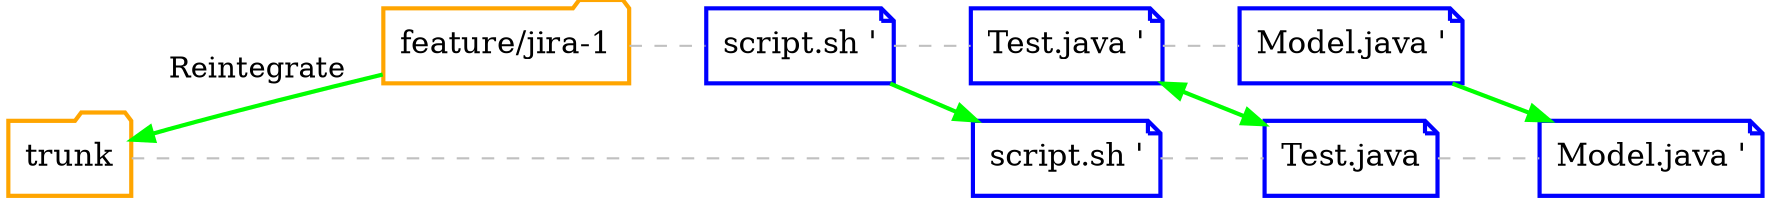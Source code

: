 digraph svn_merge {
    rankdir="LR";
    bgcolor="transparent";

    node[style=bold]
    edge[style=bold]

    node[width=0.3, shape=folder,fontsize=15.0,color=orange];
    "trunk"[label="trunk",group="trunk",style="bold"];
    "feature_1"[label="feature/jira-1",group="feature_1",style="bold"];

    node[ shape=note,fontsize=15.0];
    "file__1"[label="script.sh '",group="trunk",color="blue"]
    "file__2"[label="Test.java",group="trunk",color="blue"]
    "file__3"[label="Model.java '",group="trunk",color="blue"]
    "file___1"[label="script.sh '",group="feature_1",color="blue"]
    "file___2"[label="Test.java '",group="feature_1",color="blue"]
    "file___3"[label="Model.java '",group="feature_1",color="blue"]

    edge[dir="back",style=bold];
    "trunk" -> "feature_1"[label="Reintegrate",color=green];

    edge[arrowhead=none,dir="forward",style=dashed,color=gray];
    "trunk" -> "file__1";
    "feature_1" -> "file___1";
    "file__1" -> "file__2";
    "file__2" -> "file__3";
    "file___1" -> "file___2";
    "file___2" -> "file___3";

    edge[arrowhead="",style=bold,color="green"];
    "file___1" -> "file__1"
    "file___2" -> "file__2" [dir=both]
    "file___3" -> "file__3"

}
